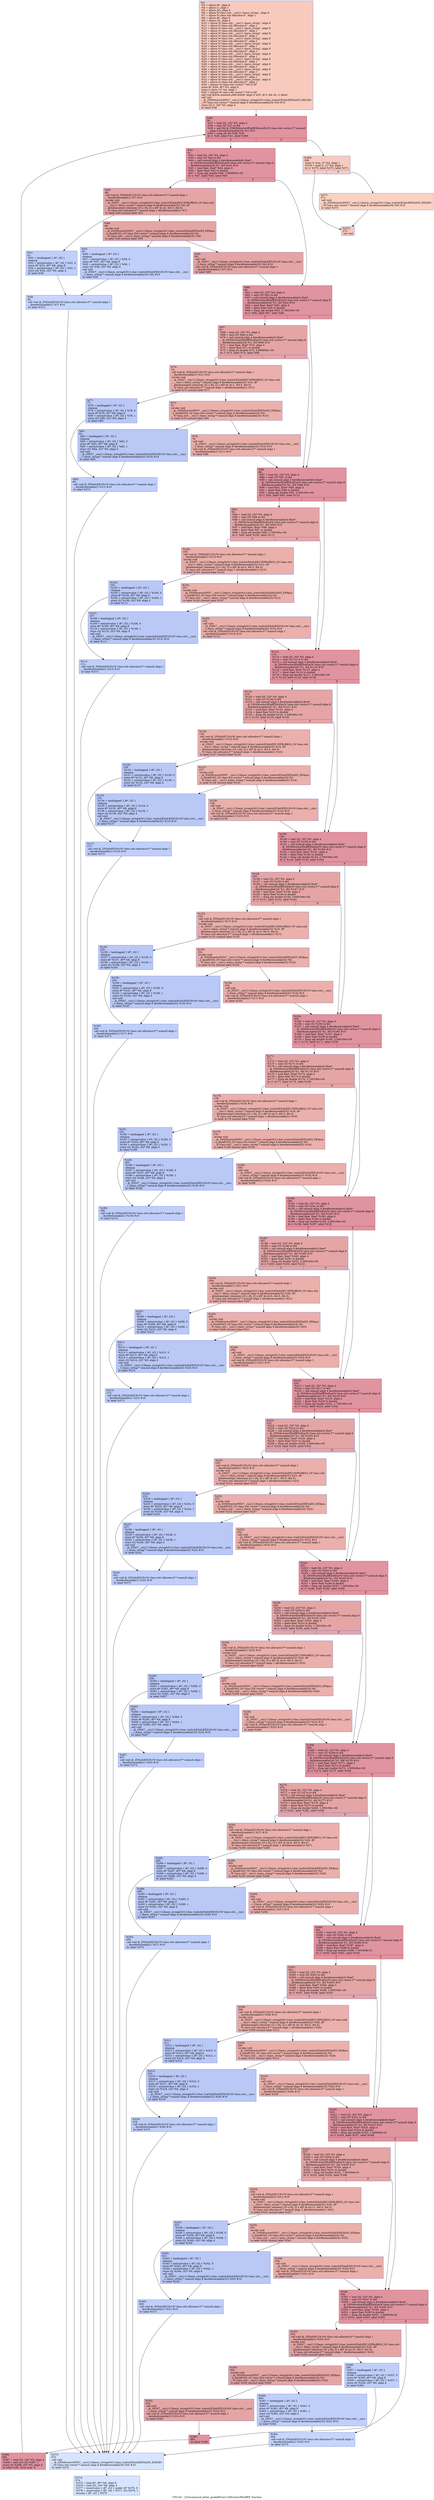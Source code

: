 digraph "CFG for '_Z22numerical_letter_gradeB5cxx11St6vectorIfSaIfEE' function" {
	label="CFG for '_Z22numerical_letter_gradeB5cxx11St6vectorIfSaIfEE' function";

	Node0x5643863eeb10 [shape=record,color="#3d50c3ff", style=filled, fillcolor="#ef886b70",label="{%2:\l  %3 = alloca i8*, align 8\l  %4 = alloca i1, align 1\l  %5 = alloca i32, align 4\l  %6 = alloca %\"class.std::__cxx11::basic_string\", align 8\l  %7 = alloca %\"class.std::allocator.0\", align 1\l  %8 = alloca i8*, align 8\l  %9 = alloca i32, align 4\l  %10 = alloca %\"class.std::__cxx11::basic_string\", align 8\l  %11 = alloca %\"class.std::allocator.0\", align 1\l  %12 = alloca %\"class.std::__cxx11::basic_string\", align 8\l  %13 = alloca %\"class.std::allocator.0\", align 1\l  %14 = alloca %\"class.std::__cxx11::basic_string\", align 8\l  %15 = alloca %\"class.std::allocator.0\", align 1\l  %16 = alloca %\"class.std::__cxx11::basic_string\", align 8\l  %17 = alloca %\"class.std::allocator.0\", align 1\l  %18 = alloca %\"class.std::__cxx11::basic_string\", align 8\l  %19 = alloca %\"class.std::allocator.0\", align 1\l  %20 = alloca %\"class.std::__cxx11::basic_string\", align 8\l  %21 = alloca %\"class.std::allocator.0\", align 1\l  %22 = alloca %\"class.std::__cxx11::basic_string\", align 8\l  %23 = alloca %\"class.std::allocator.0\", align 1\l  %24 = alloca %\"class.std::__cxx11::basic_string\", align 8\l  %25 = alloca %\"class.std::allocator.0\", align 1\l  %26 = alloca %\"class.std::__cxx11::basic_string\", align 8\l  %27 = alloca %\"class.std::allocator.0\", align 1\l  %28 = alloca %\"class.std::__cxx11::basic_string\", align 8\l  %29 = alloca %\"class.std::allocator.0\", align 1\l  %30 = alloca %\"class.std::__cxx11::basic_string\", align 8\l  %31 = alloca %\"class.std::allocator.0\", align 1\l  %32 = alloca %\"class.std::__cxx11::basic_string\", align 8\l  %33 = alloca %\"class.std::allocator.0\", align 1\l  %34 = bitcast %\"class.std::vector\"* %0 to i8*\l  store i8* %34, i8** %3, align 8\l  store i1 false, i1* %4, align 1\l  %35 = bitcast %\"class.std::vector\"* %0 to i8*\l  call void @llvm.memset.p0i8.i64(i8* align 8 %35, i8 0, i64 24, i1 false)\l  call void\l... @_ZNSt6vectorINSt7__cxx1112basic_stringIcSt11char_traitsIcESaIcEEESaIS5_EEC2Ev\l...(%\"class.std::vector\"* nonnull align 8 dereferenceable(24) %0) #10\l  store i32 0, i32* %5, align 4\l  br label %36\l}"];
	Node0x5643863eeb10 -> Node0x5643863f2230;
	Node0x5643863f2230 [shape=record,color="#b70d28ff", style=filled, fillcolor="#b70d2870",label="{%36:\l36:                                               \l  %37 = load i32, i32* %5, align 4\l  %38 = sext i32 %37 to i64\l  %39 = call i64 @_ZNKSt6vectorIfSaIfEE4sizeEv(%\"class.std::vector.3\"* nonnull\l... align 8 dereferenceable(24) %1) #10\l  %40 = icmp ult i64 %38, %39\l  br i1 %40, label %41, label %369\l|{<s0>T|<s1>F}}"];
	Node0x5643863f2230:s0 -> Node0x5643863f26d0;
	Node0x5643863f2230:s1 -> Node0x5643863f2720;
	Node0x5643863f26d0 [shape=record,color="#b70d28ff", style=filled, fillcolor="#b70d2870",label="{%41:\l41:                                               \l  %42 = load i32, i32* %5, align 4\l  %43 = sext i32 %42 to i64\l  %44 = call nonnull align 4 dereferenceable(4) float*\l... @_ZNSt6vectorIfSaIfEEixEm(%\"class.std::vector.3\"* nonnull align 8\l... dereferenceable(24) %1, i64 %43) #10\l  %45 = load float, float* %44, align 4\l  %46 = fpext float %45 to double\l  %47 = fcmp oge double %46, 3.999900e+00\l  br i1 %47, label %48, label %60\l|{<s0>T|<s1>F}}"];
	Node0x5643863f26d0:s0 -> Node0x5643863f37b0;
	Node0x5643863f26d0:s1 -> Node0x5643863f3840;
	Node0x5643863f37b0 [shape=record,color="#3d50c3ff", style=filled, fillcolor="#c5333470",label="{%48:\l48:                                               \l  call void @_ZNSaIcEC1Ev(%\"class.std::allocator.0\"* nonnull align 1\l... dereferenceable(1) %7) #10\l  invoke void\l... @_ZNSt7__cxx1112basic_stringIcSt11char_traitsIcESaIcEEC1EPKcRKS3_(%\"class.std:\l...:__cxx11::basic_string\"* nonnull align 8 dereferenceable(32) %6, i8*\l... getelementptr inbounds ([3 x i8], [3 x i8]* @.str, i64 0, i64 0),\l... %\"class.std::allocator.0\"* nonnull align 1 dereferenceable(1) %7)\l          to label %49 unwind label %51\l}"];
	Node0x5643863f37b0 -> Node0x5643863f3d10;
	Node0x5643863f37b0 -> Node0x5643863f3d60;
	Node0x5643863f3d10 [shape=record,color="#3d50c3ff", style=filled, fillcolor="#c5333470",label="{%49:\l49:                                               \l  invoke void\l... @_ZNSt6vectorINSt7__cxx1112basic_stringIcSt11char_traitsIcESaIcEEESaIS5_EE9pus\l...h_backEOS5_(%\"class.std::vector\"* nonnull align 8 dereferenceable(24) %0,\l... %\"class.std::__cxx11::basic_string\"* nonnull align 8 dereferenceable(32) %6)\l          to label %50 unwind label %55\l}"];
	Node0x5643863f3d10 -> Node0x5643863f3bb0;
	Node0x5643863f3d10 -> Node0x5643863f4160;
	Node0x5643863f3bb0 [shape=record,color="#3d50c3ff", style=filled, fillcolor="#c5333470",label="{%50:\l50:                                               \l  call void\l... @_ZNSt7__cxx1112basic_stringIcSt11char_traitsIcESaIcEED1Ev(%\"class.std::__cxx1\l...1::basic_string\"* nonnull align 8 dereferenceable(32) %6) #10\l  call void @_ZNSaIcED1Ev(%\"class.std::allocator.0\"* nonnull align 1\l... dereferenceable(1) %7) #10\l  br label %60\l}"];
	Node0x5643863f3bb0 -> Node0x5643863f3840;
	Node0x5643863f3d60 [shape=record,color="#3d50c3ff", style=filled, fillcolor="#7093f370",label="{%51:\l51:                                               \l  %52 = landingpad \{ i8*, i32 \}\l          cleanup\l  %53 = extractvalue \{ i8*, i32 \} %52, 0\l  store i8* %53, i8** %8, align 8\l  %54 = extractvalue \{ i8*, i32 \} %52, 1\l  store i32 %54, i32* %9, align 4\l  br label %59\l}"];
	Node0x5643863f3d60 -> Node0x5643863f4e00;
	Node0x5643863f4160 [shape=record,color="#3d50c3ff", style=filled, fillcolor="#7093f370",label="{%55:\l55:                                               \l  %56 = landingpad \{ i8*, i32 \}\l          cleanup\l  %57 = extractvalue \{ i8*, i32 \} %56, 0\l  store i8* %57, i8** %8, align 8\l  %58 = extractvalue \{ i8*, i32 \} %56, 1\l  store i32 %58, i32* %9, align 4\l  call void\l... @_ZNSt7__cxx1112basic_stringIcSt11char_traitsIcESaIcEED1Ev(%\"class.std::__cxx1\l...1::basic_string\"* nonnull align 8 dereferenceable(32) %6) #10\l  br label %59\l}"];
	Node0x5643863f4160 -> Node0x5643863f4e00;
	Node0x5643863f4e00 [shape=record,color="#3d50c3ff", style=filled, fillcolor="#7ea1fa70",label="{%59:\l59:                                               \l  call void @_ZNSaIcED1Ev(%\"class.std::allocator.0\"* nonnull align 1\l... dereferenceable(1) %7) #10\l  br label %373\l}"];
	Node0x5643863f4e00 -> Node0x5643863f5420;
	Node0x5643863f3840 [shape=record,color="#b70d28ff", style=filled, fillcolor="#b70d2870",label="{%60:\l60:                                               \l  %61 = load i32, i32* %5, align 4\l  %62 = sext i32 %61 to i64\l  %63 = call nonnull align 4 dereferenceable(4) float*\l... @_ZNSt6vectorIfSaIfEEixEm(%\"class.std::vector.3\"* nonnull align 8\l... dereferenceable(24) %1, i64 %62) #10\l  %64 = load float, float* %63, align 4\l  %65 = fpext float %64 to double\l  %66 = fcmp ogt double %65, 3.700100e+00\l  br i1 %66, label %67, label %86\l|{<s0>T|<s1>F}}"];
	Node0x5643863f3840:s0 -> Node0x5643863f5cf0;
	Node0x5643863f3840:s1 -> Node0x5643863f5d40;
	Node0x5643863f5cf0 [shape=record,color="#3d50c3ff", style=filled, fillcolor="#c5333470",label="{%67:\l67:                                               \l  %68 = load i32, i32* %5, align 4\l  %69 = sext i32 %68 to i64\l  %70 = call nonnull align 4 dereferenceable(4) float*\l... @_ZNSt6vectorIfSaIfEEixEm(%\"class.std::vector.3\"* nonnull align 8\l... dereferenceable(24) %1, i64 %69) #10\l  %71 = load float, float* %70, align 4\l  %72 = fpext float %71 to double\l  %73 = fcmp olt double %72, 3.999900e+00\l  br i1 %73, label %74, label %86\l|{<s0>T|<s1>F}}"];
	Node0x5643863f5cf0:s0 -> Node0x5643863f61c0;
	Node0x5643863f5cf0:s1 -> Node0x5643863f5d40;
	Node0x5643863f61c0 [shape=record,color="#3d50c3ff", style=filled, fillcolor="#d24b4070",label="{%74:\l74:                                               \l  call void @_ZNSaIcEC1Ev(%\"class.std::allocator.0\"* nonnull align 1\l... dereferenceable(1) %11) #10\l  invoke void\l... @_ZNSt7__cxx1112basic_stringIcSt11char_traitsIcESaIcEEC1EPKcRKS3_(%\"class.std:\l...:__cxx11::basic_string\"* nonnull align 8 dereferenceable(32) %10, i8*\l... getelementptr inbounds ([2 x i8], [2 x i8]* @.str.1, i64 0, i64 0),\l... %\"class.std::allocator.0\"* nonnull align 1 dereferenceable(1) %11)\l          to label %75 unwind label %77\l}"];
	Node0x5643863f61c0 -> Node0x5643863f6490;
	Node0x5643863f61c0 -> Node0x5643863f64e0;
	Node0x5643863f6490 [shape=record,color="#3d50c3ff", style=filled, fillcolor="#d24b4070",label="{%75:\l75:                                               \l  invoke void\l... @_ZNSt6vectorINSt7__cxx1112basic_stringIcSt11char_traitsIcESaIcEEESaIS5_EE9pus\l...h_backEOS5_(%\"class.std::vector\"* nonnull align 8 dereferenceable(24) %0,\l... %\"class.std::__cxx11::basic_string\"* nonnull align 8 dereferenceable(32) %10)\l          to label %76 unwind label %81\l}"];
	Node0x5643863f6490 -> Node0x5643863f63b0;
	Node0x5643863f6490 -> Node0x5643863f6770;
	Node0x5643863f63b0 [shape=record,color="#3d50c3ff", style=filled, fillcolor="#d24b4070",label="{%76:\l76:                                               \l  call void\l... @_ZNSt7__cxx1112basic_stringIcSt11char_traitsIcESaIcEED1Ev(%\"class.std::__cxx1\l...1::basic_string\"* nonnull align 8 dereferenceable(32) %10) #10\l  call void @_ZNSaIcED1Ev(%\"class.std::allocator.0\"* nonnull align 1\l... dereferenceable(1) %11) #10\l  br label %86\l}"];
	Node0x5643863f63b0 -> Node0x5643863f5d40;
	Node0x5643863f64e0 [shape=record,color="#3d50c3ff", style=filled, fillcolor="#6282ea70",label="{%77:\l77:                                               \l  %78 = landingpad \{ i8*, i32 \}\l          cleanup\l  %79 = extractvalue \{ i8*, i32 \} %78, 0\l  store i8* %79, i8** %8, align 8\l  %80 = extractvalue \{ i8*, i32 \} %78, 1\l  store i32 %80, i32* %9, align 4\l  br label %85\l}"];
	Node0x5643863f64e0 -> Node0x5643863f6e50;
	Node0x5643863f6770 [shape=record,color="#3d50c3ff", style=filled, fillcolor="#6282ea70",label="{%81:\l81:                                               \l  %82 = landingpad \{ i8*, i32 \}\l          cleanup\l  %83 = extractvalue \{ i8*, i32 \} %82, 0\l  store i8* %83, i8** %8, align 8\l  %84 = extractvalue \{ i8*, i32 \} %82, 1\l  store i32 %84, i32* %9, align 4\l  call void\l... @_ZNSt7__cxx1112basic_stringIcSt11char_traitsIcESaIcEED1Ev(%\"class.std::__cxx1\l...1::basic_string\"* nonnull align 8 dereferenceable(32) %10) #10\l  br label %85\l}"];
	Node0x5643863f6770 -> Node0x5643863f6e50;
	Node0x5643863f6e50 [shape=record,color="#3d50c3ff", style=filled, fillcolor="#7093f370",label="{%85:\l85:                                               \l  call void @_ZNSaIcED1Ev(%\"class.std::allocator.0\"* nonnull align 1\l... dereferenceable(1) %11) #10\l  br label %373\l}"];
	Node0x5643863f6e50 -> Node0x5643863f5420;
	Node0x5643863f5d40 [shape=record,color="#b70d28ff", style=filled, fillcolor="#b70d2870",label="{%86:\l86:                                               \l  %87 = load i32, i32* %5, align 4\l  %88 = sext i32 %87 to i64\l  %89 = call nonnull align 4 dereferenceable(4) float*\l... @_ZNSt6vectorIfSaIfEEixEm(%\"class.std::vector.3\"* nonnull align 8\l... dereferenceable(24) %1, i64 %88) #10\l  %90 = load float, float* %89, align 4\l  %91 = fpext float %90 to double\l  %92 = fcmp ogt double %91, 3.300100e+00\l  br i1 %92, label %93, label %112\l|{<s0>T|<s1>F}}"];
	Node0x5643863f5d40:s0 -> Node0x5643863f7810;
	Node0x5643863f5d40:s1 -> Node0x5643863f7860;
	Node0x5643863f7810 [shape=record,color="#3d50c3ff", style=filled, fillcolor="#c5333470",label="{%93:\l93:                                               \l  %94 = load i32, i32* %5, align 4\l  %95 = sext i32 %94 to i64\l  %96 = call nonnull align 4 dereferenceable(4) float*\l... @_ZNSt6vectorIfSaIfEEixEm(%\"class.std::vector.3\"* nonnull align 8\l... dereferenceable(24) %1, i64 %95) #10\l  %97 = load float, float* %96, align 4\l  %98 = fpext float %97 to double\l  %99 = fcmp ole double %98, 3.700100e+00\l  br i1 %99, label %100, label %112\l|{<s0>T|<s1>F}}"];
	Node0x5643863f7810:s0 -> Node0x5643863f7ce0;
	Node0x5643863f7810:s1 -> Node0x5643863f7860;
	Node0x5643863f7ce0 [shape=record,color="#3d50c3ff", style=filled, fillcolor="#d24b4070",label="{%100:\l100:                                              \l  call void @_ZNSaIcEC1Ev(%\"class.std::allocator.0\"* nonnull align 1\l... dereferenceable(1) %13) #10\l  invoke void\l... @_ZNSt7__cxx1112basic_stringIcSt11char_traitsIcESaIcEEC1EPKcRKS3_(%\"class.std:\l...:__cxx11::basic_string\"* nonnull align 8 dereferenceable(32) %12, i8*\l... getelementptr inbounds ([3 x i8], [3 x i8]* @.str.2, i64 0, i64 0),\l... %\"class.std::allocator.0\"* nonnull align 1 dereferenceable(1) %13)\l          to label %101 unwind label %103\l}"];
	Node0x5643863f7ce0 -> Node0x5643863f7fb0;
	Node0x5643863f7ce0 -> Node0x5643863f8000;
	Node0x5643863f7fb0 [shape=record,color="#3d50c3ff", style=filled, fillcolor="#d24b4070",label="{%101:\l101:                                              \l  invoke void\l... @_ZNSt6vectorINSt7__cxx1112basic_stringIcSt11char_traitsIcESaIcEEESaIS5_EE9pus\l...h_backEOS5_(%\"class.std::vector\"* nonnull align 8 dereferenceable(24) %0,\l... %\"class.std::__cxx11::basic_string\"* nonnull align 8 dereferenceable(32) %12)\l          to label %102 unwind label %107\l}"];
	Node0x5643863f7fb0 -> Node0x5643863f7ed0;
	Node0x5643863f7fb0 -> Node0x5643863f8250;
	Node0x5643863f7ed0 [shape=record,color="#3d50c3ff", style=filled, fillcolor="#d24b4070",label="{%102:\l102:                                              \l  call void\l... @_ZNSt7__cxx1112basic_stringIcSt11char_traitsIcESaIcEED1Ev(%\"class.std::__cxx1\l...1::basic_string\"* nonnull align 8 dereferenceable(32) %12) #10\l  call void @_ZNSaIcED1Ev(%\"class.std::allocator.0\"* nonnull align 1\l... dereferenceable(1) %13) #10\l  br label %112\l}"];
	Node0x5643863f7ed0 -> Node0x5643863f7860;
	Node0x5643863f8000 [shape=record,color="#3d50c3ff", style=filled, fillcolor="#6282ea70",label="{%103:\l103:                                              \l  %104 = landingpad \{ i8*, i32 \}\l          cleanup\l  %105 = extractvalue \{ i8*, i32 \} %104, 0\l  store i8* %105, i8** %8, align 8\l  %106 = extractvalue \{ i8*, i32 \} %104, 1\l  store i32 %106, i32* %9, align 4\l  br label %111\l}"];
	Node0x5643863f8000 -> Node0x5643863f8930;
	Node0x5643863f8250 [shape=record,color="#3d50c3ff", style=filled, fillcolor="#6282ea70",label="{%107:\l107:                                              \l  %108 = landingpad \{ i8*, i32 \}\l          cleanup\l  %109 = extractvalue \{ i8*, i32 \} %108, 0\l  store i8* %109, i8** %8, align 8\l  %110 = extractvalue \{ i8*, i32 \} %108, 1\l  store i32 %110, i32* %9, align 4\l  call void\l... @_ZNSt7__cxx1112basic_stringIcSt11char_traitsIcESaIcEED1Ev(%\"class.std::__cxx1\l...1::basic_string\"* nonnull align 8 dereferenceable(32) %12) #10\l  br label %111\l}"];
	Node0x5643863f8250 -> Node0x5643863f8930;
	Node0x5643863f8930 [shape=record,color="#3d50c3ff", style=filled, fillcolor="#7093f370",label="{%111:\l111:                                              \l  call void @_ZNSaIcED1Ev(%\"class.std::allocator.0\"* nonnull align 1\l... dereferenceable(1) %13) #10\l  br label %373\l}"];
	Node0x5643863f8930 -> Node0x5643863f5420;
	Node0x5643863f7860 [shape=record,color="#b70d28ff", style=filled, fillcolor="#b70d2870",label="{%112:\l112:                                              \l  %113 = load i32, i32* %5, align 4\l  %114 = sext i32 %113 to i64\l  %115 = call nonnull align 4 dereferenceable(4) float*\l... @_ZNSt6vectorIfSaIfEEixEm(%\"class.std::vector.3\"* nonnull align 8\l... dereferenceable(24) %1, i64 %114) #10\l  %116 = load float, float* %115, align 4\l  %117 = fpext float %116 to double\l  %118 = fcmp ogt double %117, 3.000100e+00\l  br i1 %118, label %119, label %138\l|{<s0>T|<s1>F}}"];
	Node0x5643863f7860:s0 -> Node0x5643863f92f0;
	Node0x5643863f7860:s1 -> Node0x5643863f9340;
	Node0x5643863f92f0 [shape=record,color="#3d50c3ff", style=filled, fillcolor="#c5333470",label="{%119:\l119:                                              \l  %120 = load i32, i32* %5, align 4\l  %121 = sext i32 %120 to i64\l  %122 = call nonnull align 4 dereferenceable(4) float*\l... @_ZNSt6vectorIfSaIfEEixEm(%\"class.std::vector.3\"* nonnull align 8\l... dereferenceable(24) %1, i64 %121) #10\l  %123 = load float, float* %122, align 4\l  %124 = fpext float %123 to double\l  %125 = fcmp ole double %124, 3.300100e+00\l  br i1 %125, label %126, label %138\l|{<s0>T|<s1>F}}"];
	Node0x5643863f92f0:s0 -> Node0x5643863f97c0;
	Node0x5643863f92f0:s1 -> Node0x5643863f9340;
	Node0x5643863f97c0 [shape=record,color="#3d50c3ff", style=filled, fillcolor="#d24b4070",label="{%126:\l126:                                              \l  call void @_ZNSaIcEC1Ev(%\"class.std::allocator.0\"* nonnull align 1\l... dereferenceable(1) %15) #10\l  invoke void\l... @_ZNSt7__cxx1112basic_stringIcSt11char_traitsIcESaIcEEC1EPKcRKS3_(%\"class.std:\l...:__cxx11::basic_string\"* nonnull align 8 dereferenceable(32) %14, i8*\l... getelementptr inbounds ([3 x i8], [3 x i8]* @.str.3, i64 0, i64 0),\l... %\"class.std::allocator.0\"* nonnull align 1 dereferenceable(1) %15)\l          to label %127 unwind label %129\l}"];
	Node0x5643863f97c0 -> Node0x5643863f9a90;
	Node0x5643863f97c0 -> Node0x5643863f9ae0;
	Node0x5643863f9a90 [shape=record,color="#3d50c3ff", style=filled, fillcolor="#d24b4070",label="{%127:\l127:                                              \l  invoke void\l... @_ZNSt6vectorINSt7__cxx1112basic_stringIcSt11char_traitsIcESaIcEEESaIS5_EE9pus\l...h_backEOS5_(%\"class.std::vector\"* nonnull align 8 dereferenceable(24) %0,\l... %\"class.std::__cxx11::basic_string\"* nonnull align 8 dereferenceable(32) %14)\l          to label %128 unwind label %133\l}"];
	Node0x5643863f9a90 -> Node0x5643863f99b0;
	Node0x5643863f9a90 -> Node0x5643863f9d30;
	Node0x5643863f99b0 [shape=record,color="#3d50c3ff", style=filled, fillcolor="#d24b4070",label="{%128:\l128:                                              \l  call void\l... @_ZNSt7__cxx1112basic_stringIcSt11char_traitsIcESaIcEED1Ev(%\"class.std::__cxx1\l...1::basic_string\"* nonnull align 8 dereferenceable(32) %14) #10\l  call void @_ZNSaIcED1Ev(%\"class.std::allocator.0\"* nonnull align 1\l... dereferenceable(1) %15) #10\l  br label %138\l}"];
	Node0x5643863f99b0 -> Node0x5643863f9340;
	Node0x5643863f9ae0 [shape=record,color="#3d50c3ff", style=filled, fillcolor="#6282ea70",label="{%129:\l129:                                              \l  %130 = landingpad \{ i8*, i32 \}\l          cleanup\l  %131 = extractvalue \{ i8*, i32 \} %130, 0\l  store i8* %131, i8** %8, align 8\l  %132 = extractvalue \{ i8*, i32 \} %130, 1\l  store i32 %132, i32* %9, align 4\l  br label %137\l}"];
	Node0x5643863f9ae0 -> Node0x5643863fac20;
	Node0x5643863f9d30 [shape=record,color="#3d50c3ff", style=filled, fillcolor="#6282ea70",label="{%133:\l133:                                              \l  %134 = landingpad \{ i8*, i32 \}\l          cleanup\l  %135 = extractvalue \{ i8*, i32 \} %134, 0\l  store i8* %135, i8** %8, align 8\l  %136 = extractvalue \{ i8*, i32 \} %134, 1\l  store i32 %136, i32* %9, align 4\l  call void\l... @_ZNSt7__cxx1112basic_stringIcSt11char_traitsIcESaIcEED1Ev(%\"class.std::__cxx1\l...1::basic_string\"* nonnull align 8 dereferenceable(32) %14) #10\l  br label %137\l}"];
	Node0x5643863f9d30 -> Node0x5643863fac20;
	Node0x5643863fac20 [shape=record,color="#3d50c3ff", style=filled, fillcolor="#7093f370",label="{%137:\l137:                                              \l  call void @_ZNSaIcED1Ev(%\"class.std::allocator.0\"* nonnull align 1\l... dereferenceable(1) %15) #10\l  br label %373\l}"];
	Node0x5643863fac20 -> Node0x5643863f5420;
	Node0x5643863f9340 [shape=record,color="#b70d28ff", style=filled, fillcolor="#b70d2870",label="{%138:\l138:                                              \l  %139 = load i32, i32* %5, align 4\l  %140 = sext i32 %139 to i64\l  %141 = call nonnull align 4 dereferenceable(4) float*\l... @_ZNSt6vectorIfSaIfEEixEm(%\"class.std::vector.3\"* nonnull align 8\l... dereferenceable(24) %1, i64 %140) #10\l  %142 = load float, float* %141, align 4\l  %143 = fpext float %142 to double\l  %144 = fcmp ogt double %143, 2.700100e+00\l  br i1 %144, label %145, label %164\l|{<s0>T|<s1>F}}"];
	Node0x5643863f9340:s0 -> Node0x5643863fb5e0;
	Node0x5643863f9340:s1 -> Node0x5643863fb630;
	Node0x5643863fb5e0 [shape=record,color="#3d50c3ff", style=filled, fillcolor="#c5333470",label="{%145:\l145:                                              \l  %146 = load i32, i32* %5, align 4\l  %147 = sext i32 %146 to i64\l  %148 = call nonnull align 4 dereferenceable(4) float*\l... @_ZNSt6vectorIfSaIfEEixEm(%\"class.std::vector.3\"* nonnull align 8\l... dereferenceable(24) %1, i64 %147) #10\l  %149 = load float, float* %148, align 4\l  %150 = fpext float %149 to double\l  %151 = fcmp ole double %150, 3.000100e+00\l  br i1 %151, label %152, label %164\l|{<s0>T|<s1>F}}"];
	Node0x5643863fb5e0:s0 -> Node0x5643863fbab0;
	Node0x5643863fb5e0:s1 -> Node0x5643863fb630;
	Node0x5643863fbab0 [shape=record,color="#3d50c3ff", style=filled, fillcolor="#d24b4070",label="{%152:\l152:                                              \l  call void @_ZNSaIcEC1Ev(%\"class.std::allocator.0\"* nonnull align 1\l... dereferenceable(1) %17) #10\l  invoke void\l... @_ZNSt7__cxx1112basic_stringIcSt11char_traitsIcESaIcEEC1EPKcRKS3_(%\"class.std:\l...:__cxx11::basic_string\"* nonnull align 8 dereferenceable(32) %16, i8*\l... getelementptr inbounds ([2 x i8], [2 x i8]* @.str.4, i64 0, i64 0),\l... %\"class.std::allocator.0\"* nonnull align 1 dereferenceable(1) %17)\l          to label %153 unwind label %155\l}"];
	Node0x5643863fbab0 -> Node0x5643863fbd80;
	Node0x5643863fbab0 -> Node0x5643863fbdd0;
	Node0x5643863fbd80 [shape=record,color="#3d50c3ff", style=filled, fillcolor="#d24b4070",label="{%153:\l153:                                              \l  invoke void\l... @_ZNSt6vectorINSt7__cxx1112basic_stringIcSt11char_traitsIcESaIcEEESaIS5_EE9pus\l...h_backEOS5_(%\"class.std::vector\"* nonnull align 8 dereferenceable(24) %0,\l... %\"class.std::__cxx11::basic_string\"* nonnull align 8 dereferenceable(32) %16)\l          to label %154 unwind label %159\l}"];
	Node0x5643863fbd80 -> Node0x5643863fbca0;
	Node0x5643863fbd80 -> Node0x5643863fc020;
	Node0x5643863fbca0 [shape=record,color="#3d50c3ff", style=filled, fillcolor="#d24b4070",label="{%154:\l154:                                              \l  call void\l... @_ZNSt7__cxx1112basic_stringIcSt11char_traitsIcESaIcEED1Ev(%\"class.std::__cxx1\l...1::basic_string\"* nonnull align 8 dereferenceable(32) %16) #10\l  call void @_ZNSaIcED1Ev(%\"class.std::allocator.0\"* nonnull align 1\l... dereferenceable(1) %17) #10\l  br label %164\l}"];
	Node0x5643863fbca0 -> Node0x5643863fb630;
	Node0x5643863fbdd0 [shape=record,color="#3d50c3ff", style=filled, fillcolor="#6282ea70",label="{%155:\l155:                                              \l  %156 = landingpad \{ i8*, i32 \}\l          cleanup\l  %157 = extractvalue \{ i8*, i32 \} %156, 0\l  store i8* %157, i8** %8, align 8\l  %158 = extractvalue \{ i8*, i32 \} %156, 1\l  store i32 %158, i32* %9, align 4\l  br label %163\l}"];
	Node0x5643863fbdd0 -> Node0x5643863fc700;
	Node0x5643863fc020 [shape=record,color="#3d50c3ff", style=filled, fillcolor="#6282ea70",label="{%159:\l159:                                              \l  %160 = landingpad \{ i8*, i32 \}\l          cleanup\l  %161 = extractvalue \{ i8*, i32 \} %160, 0\l  store i8* %161, i8** %8, align 8\l  %162 = extractvalue \{ i8*, i32 \} %160, 1\l  store i32 %162, i32* %9, align 4\l  call void\l... @_ZNSt7__cxx1112basic_stringIcSt11char_traitsIcESaIcEED1Ev(%\"class.std::__cxx1\l...1::basic_string\"* nonnull align 8 dereferenceable(32) %16) #10\l  br label %163\l}"];
	Node0x5643863fc020 -> Node0x5643863fc700;
	Node0x5643863fc700 [shape=record,color="#3d50c3ff", style=filled, fillcolor="#7093f370",label="{%163:\l163:                                              \l  call void @_ZNSaIcED1Ev(%\"class.std::allocator.0\"* nonnull align 1\l... dereferenceable(1) %17) #10\l  br label %373\l}"];
	Node0x5643863fc700 -> Node0x5643863f5420;
	Node0x5643863fb630 [shape=record,color="#b70d28ff", style=filled, fillcolor="#b70d2870",label="{%164:\l164:                                              \l  %165 = load i32, i32* %5, align 4\l  %166 = sext i32 %165 to i64\l  %167 = call nonnull align 4 dereferenceable(4) float*\l... @_ZNSt6vectorIfSaIfEEixEm(%\"class.std::vector.3\"* nonnull align 8\l... dereferenceable(24) %1, i64 %166) #10\l  %168 = load float, float* %167, align 4\l  %169 = fpext float %168 to double\l  %170 = fcmp ogt double %169, 2.300100e+00\l  br i1 %170, label %171, label %190\l|{<s0>T|<s1>F}}"];
	Node0x5643863fb630:s0 -> Node0x5643863fd0c0;
	Node0x5643863fb630:s1 -> Node0x5643863fd110;
	Node0x5643863fd0c0 [shape=record,color="#3d50c3ff", style=filled, fillcolor="#c5333470",label="{%171:\l171:                                              \l  %172 = load i32, i32* %5, align 4\l  %173 = sext i32 %172 to i64\l  %174 = call nonnull align 4 dereferenceable(4) float*\l... @_ZNSt6vectorIfSaIfEEixEm(%\"class.std::vector.3\"* nonnull align 8\l... dereferenceable(24) %1, i64 %173) #10\l  %175 = load float, float* %174, align 4\l  %176 = fpext float %175 to double\l  %177 = fcmp ole double %176, 2.700100e+00\l  br i1 %177, label %178, label %190\l|{<s0>T|<s1>F}}"];
	Node0x5643863fd0c0:s0 -> Node0x5643863fd590;
	Node0x5643863fd0c0:s1 -> Node0x5643863fd110;
	Node0x5643863fd590 [shape=record,color="#3d50c3ff", style=filled, fillcolor="#d24b4070",label="{%178:\l178:                                              \l  call void @_ZNSaIcEC1Ev(%\"class.std::allocator.0\"* nonnull align 1\l... dereferenceable(1) %19) #10\l  invoke void\l... @_ZNSt7__cxx1112basic_stringIcSt11char_traitsIcESaIcEEC1EPKcRKS3_(%\"class.std:\l...:__cxx11::basic_string\"* nonnull align 8 dereferenceable(32) %18, i8*\l... getelementptr inbounds ([3 x i8], [3 x i8]* @.str.5, i64 0, i64 0),\l... %\"class.std::allocator.0\"* nonnull align 1 dereferenceable(1) %19)\l          to label %179 unwind label %181\l}"];
	Node0x5643863fd590 -> Node0x5643863fd860;
	Node0x5643863fd590 -> Node0x5643863fd8b0;
	Node0x5643863fd860 [shape=record,color="#3d50c3ff", style=filled, fillcolor="#d24b4070",label="{%179:\l179:                                              \l  invoke void\l... @_ZNSt6vectorINSt7__cxx1112basic_stringIcSt11char_traitsIcESaIcEEESaIS5_EE9pus\l...h_backEOS5_(%\"class.std::vector\"* nonnull align 8 dereferenceable(24) %0,\l... %\"class.std::__cxx11::basic_string\"* nonnull align 8 dereferenceable(32) %18)\l          to label %180 unwind label %185\l}"];
	Node0x5643863fd860 -> Node0x5643863fd780;
	Node0x5643863fd860 -> Node0x5643863fdb00;
	Node0x5643863fd780 [shape=record,color="#3d50c3ff", style=filled, fillcolor="#d24b4070",label="{%180:\l180:                                              \l  call void\l... @_ZNSt7__cxx1112basic_stringIcSt11char_traitsIcESaIcEED1Ev(%\"class.std::__cxx1\l...1::basic_string\"* nonnull align 8 dereferenceable(32) %18) #10\l  call void @_ZNSaIcED1Ev(%\"class.std::allocator.0\"* nonnull align 1\l... dereferenceable(1) %19) #10\l  br label %190\l}"];
	Node0x5643863fd780 -> Node0x5643863fd110;
	Node0x5643863fd8b0 [shape=record,color="#3d50c3ff", style=filled, fillcolor="#6282ea70",label="{%181:\l181:                                              \l  %182 = landingpad \{ i8*, i32 \}\l          cleanup\l  %183 = extractvalue \{ i8*, i32 \} %182, 0\l  store i8* %183, i8** %8, align 8\l  %184 = extractvalue \{ i8*, i32 \} %182, 1\l  store i32 %184, i32* %9, align 4\l  br label %189\l}"];
	Node0x5643863fd8b0 -> Node0x5643863fe1e0;
	Node0x5643863fdb00 [shape=record,color="#3d50c3ff", style=filled, fillcolor="#6282ea70",label="{%185:\l185:                                              \l  %186 = landingpad \{ i8*, i32 \}\l          cleanup\l  %187 = extractvalue \{ i8*, i32 \} %186, 0\l  store i8* %187, i8** %8, align 8\l  %188 = extractvalue \{ i8*, i32 \} %186, 1\l  store i32 %188, i32* %9, align 4\l  call void\l... @_ZNSt7__cxx1112basic_stringIcSt11char_traitsIcESaIcEED1Ev(%\"class.std::__cxx1\l...1::basic_string\"* nonnull align 8 dereferenceable(32) %18) #10\l  br label %189\l}"];
	Node0x5643863fdb00 -> Node0x5643863fe1e0;
	Node0x5643863fe1e0 [shape=record,color="#3d50c3ff", style=filled, fillcolor="#7093f370",label="{%189:\l189:                                              \l  call void @_ZNSaIcED1Ev(%\"class.std::allocator.0\"* nonnull align 1\l... dereferenceable(1) %19) #10\l  br label %373\l}"];
	Node0x5643863fe1e0 -> Node0x5643863f5420;
	Node0x5643863fd110 [shape=record,color="#b70d28ff", style=filled, fillcolor="#b70d2870",label="{%190:\l190:                                              \l  %191 = load i32, i32* %5, align 4\l  %192 = sext i32 %191 to i64\l  %193 = call nonnull align 4 dereferenceable(4) float*\l... @_ZNSt6vectorIfSaIfEEixEm(%\"class.std::vector.3\"* nonnull align 8\l... dereferenceable(24) %1, i64 %192) #10\l  %194 = load float, float* %193, align 4\l  %195 = fpext float %194 to double\l  %196 = fcmp ogt double %195, 2.000100e+00\l  br i1 %196, label %197, label %216\l|{<s0>T|<s1>F}}"];
	Node0x5643863fd110:s0 -> Node0x5643863feba0;
	Node0x5643863fd110:s1 -> Node0x5643863febf0;
	Node0x5643863feba0 [shape=record,color="#3d50c3ff", style=filled, fillcolor="#c5333470",label="{%197:\l197:                                              \l  %198 = load i32, i32* %5, align 4\l  %199 = sext i32 %198 to i64\l  %200 = call nonnull align 4 dereferenceable(4) float*\l... @_ZNSt6vectorIfSaIfEEixEm(%\"class.std::vector.3\"* nonnull align 8\l... dereferenceable(24) %1, i64 %199) #10\l  %201 = load float, float* %200, align 4\l  %202 = fpext float %201 to double\l  %203 = fcmp ole double %202, 2.300100e+00\l  br i1 %203, label %204, label %216\l|{<s0>T|<s1>F}}"];
	Node0x5643863feba0:s0 -> Node0x5643863ff070;
	Node0x5643863feba0:s1 -> Node0x5643863febf0;
	Node0x5643863ff070 [shape=record,color="#3d50c3ff", style=filled, fillcolor="#d24b4070",label="{%204:\l204:                                              \l  call void @_ZNSaIcEC1Ev(%\"class.std::allocator.0\"* nonnull align 1\l... dereferenceable(1) %21) #10\l  invoke void\l... @_ZNSt7__cxx1112basic_stringIcSt11char_traitsIcESaIcEEC1EPKcRKS3_(%\"class.std:\l...:__cxx11::basic_string\"* nonnull align 8 dereferenceable(32) %20, i8*\l... getelementptr inbounds ([3 x i8], [3 x i8]* @.str.6, i64 0, i64 0),\l... %\"class.std::allocator.0\"* nonnull align 1 dereferenceable(1) %21)\l          to label %205 unwind label %207\l}"];
	Node0x5643863ff070 -> Node0x5643863ff340;
	Node0x5643863ff070 -> Node0x5643863ff390;
	Node0x5643863ff340 [shape=record,color="#3d50c3ff", style=filled, fillcolor="#d24b4070",label="{%205:\l205:                                              \l  invoke void\l... @_ZNSt6vectorINSt7__cxx1112basic_stringIcSt11char_traitsIcESaIcEEESaIS5_EE9pus\l...h_backEOS5_(%\"class.std::vector\"* nonnull align 8 dereferenceable(24) %0,\l... %\"class.std::__cxx11::basic_string\"* nonnull align 8 dereferenceable(32) %20)\l          to label %206 unwind label %211\l}"];
	Node0x5643863ff340 -> Node0x5643863ff260;
	Node0x5643863ff340 -> Node0x5643863ff5e0;
	Node0x5643863ff260 [shape=record,color="#3d50c3ff", style=filled, fillcolor="#d24b4070",label="{%206:\l206:                                              \l  call void\l... @_ZNSt7__cxx1112basic_stringIcSt11char_traitsIcESaIcEED1Ev(%\"class.std::__cxx1\l...1::basic_string\"* nonnull align 8 dereferenceable(32) %20) #10\l  call void @_ZNSaIcED1Ev(%\"class.std::allocator.0\"* nonnull align 1\l... dereferenceable(1) %21) #10\l  br label %216\l}"];
	Node0x5643863ff260 -> Node0x5643863febf0;
	Node0x5643863ff390 [shape=record,color="#3d50c3ff", style=filled, fillcolor="#6282ea70",label="{%207:\l207:                                              \l  %208 = landingpad \{ i8*, i32 \}\l          cleanup\l  %209 = extractvalue \{ i8*, i32 \} %208, 0\l  store i8* %209, i8** %8, align 8\l  %210 = extractvalue \{ i8*, i32 \} %208, 1\l  store i32 %210, i32* %9, align 4\l  br label %215\l}"];
	Node0x5643863ff390 -> Node0x5643863ffcc0;
	Node0x5643863ff5e0 [shape=record,color="#3d50c3ff", style=filled, fillcolor="#6282ea70",label="{%211:\l211:                                              \l  %212 = landingpad \{ i8*, i32 \}\l          cleanup\l  %213 = extractvalue \{ i8*, i32 \} %212, 0\l  store i8* %213, i8** %8, align 8\l  %214 = extractvalue \{ i8*, i32 \} %212, 1\l  store i32 %214, i32* %9, align 4\l  call void\l... @_ZNSt7__cxx1112basic_stringIcSt11char_traitsIcESaIcEED1Ev(%\"class.std::__cxx1\l...1::basic_string\"* nonnull align 8 dereferenceable(32) %20) #10\l  br label %215\l}"];
	Node0x5643863ff5e0 -> Node0x5643863ffcc0;
	Node0x5643863ffcc0 [shape=record,color="#3d50c3ff", style=filled, fillcolor="#7093f370",label="{%215:\l215:                                              \l  call void @_ZNSaIcED1Ev(%\"class.std::allocator.0\"* nonnull align 1\l... dereferenceable(1) %21) #10\l  br label %373\l}"];
	Node0x5643863ffcc0 -> Node0x5643863f5420;
	Node0x5643863febf0 [shape=record,color="#b70d28ff", style=filled, fillcolor="#b70d2870",label="{%216:\l216:                                              \l  %217 = load i32, i32* %5, align 4\l  %218 = sext i32 %217 to i64\l  %219 = call nonnull align 4 dereferenceable(4) float*\l... @_ZNSt6vectorIfSaIfEEixEm(%\"class.std::vector.3\"* nonnull align 8\l... dereferenceable(24) %1, i64 %218) #10\l  %220 = load float, float* %219, align 4\l  %221 = fpext float %220 to double\l  %222 = fcmp ogt double %221, 1.700100e+00\l  br i1 %222, label %223, label %242\l|{<s0>T|<s1>F}}"];
	Node0x5643863febf0:s0 -> Node0x564386400680;
	Node0x5643863febf0:s1 -> Node0x5643864006d0;
	Node0x564386400680 [shape=record,color="#3d50c3ff", style=filled, fillcolor="#c5333470",label="{%223:\l223:                                              \l  %224 = load i32, i32* %5, align 4\l  %225 = sext i32 %224 to i64\l  %226 = call nonnull align 4 dereferenceable(4) float*\l... @_ZNSt6vectorIfSaIfEEixEm(%\"class.std::vector.3\"* nonnull align 8\l... dereferenceable(24) %1, i64 %225) #10\l  %227 = load float, float* %226, align 4\l  %228 = fpext float %227 to double\l  %229 = fcmp ole double %228, 2.000100e+00\l  br i1 %229, label %230, label %242\l|{<s0>T|<s1>F}}"];
	Node0x564386400680:s0 -> Node0x564386400b50;
	Node0x564386400680:s1 -> Node0x5643864006d0;
	Node0x564386400b50 [shape=record,color="#3d50c3ff", style=filled, fillcolor="#d24b4070",label="{%230:\l230:                                              \l  call void @_ZNSaIcEC1Ev(%\"class.std::allocator.0\"* nonnull align 1\l... dereferenceable(1) %23) #10\l  invoke void\l... @_ZNSt7__cxx1112basic_stringIcSt11char_traitsIcESaIcEEC1EPKcRKS3_(%\"class.std:\l...:__cxx11::basic_string\"* nonnull align 8 dereferenceable(32) %22, i8*\l... getelementptr inbounds ([2 x i8], [2 x i8]* @.str.7, i64 0, i64 0),\l... %\"class.std::allocator.0\"* nonnull align 1 dereferenceable(1) %23)\l          to label %231 unwind label %233\l}"];
	Node0x564386400b50 -> Node0x564386400e20;
	Node0x564386400b50 -> Node0x564386400e70;
	Node0x564386400e20 [shape=record,color="#3d50c3ff", style=filled, fillcolor="#d24b4070",label="{%231:\l231:                                              \l  invoke void\l... @_ZNSt6vectorINSt7__cxx1112basic_stringIcSt11char_traitsIcESaIcEEESaIS5_EE9pus\l...h_backEOS5_(%\"class.std::vector\"* nonnull align 8 dereferenceable(24) %0,\l... %\"class.std::__cxx11::basic_string\"* nonnull align 8 dereferenceable(32) %22)\l          to label %232 unwind label %237\l}"];
	Node0x564386400e20 -> Node0x564386400d40;
	Node0x564386400e20 -> Node0x5643864010c0;
	Node0x564386400d40 [shape=record,color="#3d50c3ff", style=filled, fillcolor="#d24b4070",label="{%232:\l232:                                              \l  call void\l... @_ZNSt7__cxx1112basic_stringIcSt11char_traitsIcESaIcEED1Ev(%\"class.std::__cxx1\l...1::basic_string\"* nonnull align 8 dereferenceable(32) %22) #10\l  call void @_ZNSaIcED1Ev(%\"class.std::allocator.0\"* nonnull align 1\l... dereferenceable(1) %23) #10\l  br label %242\l}"];
	Node0x564386400d40 -> Node0x5643864006d0;
	Node0x564386400e70 [shape=record,color="#3d50c3ff", style=filled, fillcolor="#6282ea70",label="{%233:\l233:                                              \l  %234 = landingpad \{ i8*, i32 \}\l          cleanup\l  %235 = extractvalue \{ i8*, i32 \} %234, 0\l  store i8* %235, i8** %8, align 8\l  %236 = extractvalue \{ i8*, i32 \} %234, 1\l  store i32 %236, i32* %9, align 4\l  br label %241\l}"];
	Node0x564386400e70 -> Node0x5643864017a0;
	Node0x5643864010c0 [shape=record,color="#3d50c3ff", style=filled, fillcolor="#6282ea70",label="{%237:\l237:                                              \l  %238 = landingpad \{ i8*, i32 \}\l          cleanup\l  %239 = extractvalue \{ i8*, i32 \} %238, 0\l  store i8* %239, i8** %8, align 8\l  %240 = extractvalue \{ i8*, i32 \} %238, 1\l  store i32 %240, i32* %9, align 4\l  call void\l... @_ZNSt7__cxx1112basic_stringIcSt11char_traitsIcESaIcEED1Ev(%\"class.std::__cxx1\l...1::basic_string\"* nonnull align 8 dereferenceable(32) %22) #10\l  br label %241\l}"];
	Node0x5643864010c0 -> Node0x5643864017a0;
	Node0x5643864017a0 [shape=record,color="#3d50c3ff", style=filled, fillcolor="#7093f370",label="{%241:\l241:                                              \l  call void @_ZNSaIcED1Ev(%\"class.std::allocator.0\"* nonnull align 1\l... dereferenceable(1) %23) #10\l  br label %373\l}"];
	Node0x5643864017a0 -> Node0x5643863f5420;
	Node0x5643864006d0 [shape=record,color="#b70d28ff", style=filled, fillcolor="#b70d2870",label="{%242:\l242:                                              \l  %243 = load i32, i32* %5, align 4\l  %244 = sext i32 %243 to i64\l  %245 = call nonnull align 4 dereferenceable(4) float*\l... @_ZNSt6vectorIfSaIfEEixEm(%\"class.std::vector.3\"* nonnull align 8\l... dereferenceable(24) %1, i64 %244) #10\l  %246 = load float, float* %245, align 4\l  %247 = fpext float %246 to double\l  %248 = fcmp ogt double %247, 1.300100e+00\l  br i1 %248, label %249, label %268\l|{<s0>T|<s1>F}}"];
	Node0x5643864006d0:s0 -> Node0x564386402160;
	Node0x5643864006d0:s1 -> Node0x5643864021b0;
	Node0x564386402160 [shape=record,color="#3d50c3ff", style=filled, fillcolor="#c5333470",label="{%249:\l249:                                              \l  %250 = load i32, i32* %5, align 4\l  %251 = sext i32 %250 to i64\l  %252 = call nonnull align 4 dereferenceable(4) float*\l... @_ZNSt6vectorIfSaIfEEixEm(%\"class.std::vector.3\"* nonnull align 8\l... dereferenceable(24) %1, i64 %251) #10\l  %253 = load float, float* %252, align 4\l  %254 = fpext float %253 to double\l  %255 = fcmp ole double %254, 1.700100e+00\l  br i1 %255, label %256, label %268\l|{<s0>T|<s1>F}}"];
	Node0x564386402160:s0 -> Node0x564386402630;
	Node0x564386402160:s1 -> Node0x5643864021b0;
	Node0x564386402630 [shape=record,color="#3d50c3ff", style=filled, fillcolor="#d24b4070",label="{%256:\l256:                                              \l  call void @_ZNSaIcEC1Ev(%\"class.std::allocator.0\"* nonnull align 1\l... dereferenceable(1) %25) #10\l  invoke void\l... @_ZNSt7__cxx1112basic_stringIcSt11char_traitsIcESaIcEEC1EPKcRKS3_(%\"class.std:\l...:__cxx11::basic_string\"* nonnull align 8 dereferenceable(32) %24, i8*\l... getelementptr inbounds ([3 x i8], [3 x i8]* @.str.8, i64 0, i64 0),\l... %\"class.std::allocator.0\"* nonnull align 1 dereferenceable(1) %25)\l          to label %257 unwind label %259\l}"];
	Node0x564386402630 -> Node0x5643863fa150;
	Node0x564386402630 -> Node0x5643863fa1a0;
	Node0x5643863fa150 [shape=record,color="#3d50c3ff", style=filled, fillcolor="#d24b4070",label="{%257:\l257:                                              \l  invoke void\l... @_ZNSt6vectorINSt7__cxx1112basic_stringIcSt11char_traitsIcESaIcEEESaIS5_EE9pus\l...h_backEOS5_(%\"class.std::vector\"* nonnull align 8 dereferenceable(24) %0,\l... %\"class.std::__cxx11::basic_string\"* nonnull align 8 dereferenceable(32) %24)\l          to label %258 unwind label %263\l}"];
	Node0x5643863fa150 -> Node0x5643863fa070;
	Node0x5643863fa150 -> Node0x5643863fa3f0;
	Node0x5643863fa070 [shape=record,color="#3d50c3ff", style=filled, fillcolor="#d24b4070",label="{%258:\l258:                                              \l  call void\l... @_ZNSt7__cxx1112basic_stringIcSt11char_traitsIcESaIcEED1Ev(%\"class.std::__cxx1\l...1::basic_string\"* nonnull align 8 dereferenceable(32) %24) #10\l  call void @_ZNSaIcED1Ev(%\"class.std::allocator.0\"* nonnull align 1\l... dereferenceable(1) %25) #10\l  br label %268\l}"];
	Node0x5643863fa070 -> Node0x5643864021b0;
	Node0x5643863fa1a0 [shape=record,color="#3d50c3ff", style=filled, fillcolor="#6282ea70",label="{%259:\l259:                                              \l  %260 = landingpad \{ i8*, i32 \}\l          cleanup\l  %261 = extractvalue \{ i8*, i32 \} %260, 0\l  store i8* %261, i8** %8, align 8\l  %262 = extractvalue \{ i8*, i32 \} %260, 1\l  store i32 %262, i32* %9, align 4\l  br label %267\l}"];
	Node0x5643863fa1a0 -> Node0x564386403a90;
	Node0x5643863fa3f0 [shape=record,color="#3d50c3ff", style=filled, fillcolor="#6282ea70",label="{%263:\l263:                                              \l  %264 = landingpad \{ i8*, i32 \}\l          cleanup\l  %265 = extractvalue \{ i8*, i32 \} %264, 0\l  store i8* %265, i8** %8, align 8\l  %266 = extractvalue \{ i8*, i32 \} %264, 1\l  store i32 %266, i32* %9, align 4\l  call void\l... @_ZNSt7__cxx1112basic_stringIcSt11char_traitsIcESaIcEED1Ev(%\"class.std::__cxx1\l...1::basic_string\"* nonnull align 8 dereferenceable(32) %24) #10\l  br label %267\l}"];
	Node0x5643863fa3f0 -> Node0x564386403a90;
	Node0x564386403a90 [shape=record,color="#3d50c3ff", style=filled, fillcolor="#7093f370",label="{%267:\l267:                                              \l  call void @_ZNSaIcED1Ev(%\"class.std::allocator.0\"* nonnull align 1\l... dereferenceable(1) %25) #10\l  br label %373\l}"];
	Node0x564386403a90 -> Node0x5643863f5420;
	Node0x5643864021b0 [shape=record,color="#b70d28ff", style=filled, fillcolor="#b70d2870",label="{%268:\l268:                                              \l  %269 = load i32, i32* %5, align 4\l  %270 = sext i32 %269 to i64\l  %271 = call nonnull align 4 dereferenceable(4) float*\l... @_ZNSt6vectorIfSaIfEEixEm(%\"class.std::vector.3\"* nonnull align 8\l... dereferenceable(24) %1, i64 %270) #10\l  %272 = load float, float* %271, align 4\l  %273 = fpext float %272 to double\l  %274 = fcmp ogt double %273, 1.000100e+00\l  br i1 %274, label %275, label %294\l|{<s0>T|<s1>F}}"];
	Node0x5643864021b0:s0 -> Node0x564386404450;
	Node0x5643864021b0:s1 -> Node0x5643864044a0;
	Node0x564386404450 [shape=record,color="#3d50c3ff", style=filled, fillcolor="#c5333470",label="{%275:\l275:                                              \l  %276 = load i32, i32* %5, align 4\l  %277 = sext i32 %276 to i64\l  %278 = call nonnull align 4 dereferenceable(4) float*\l... @_ZNSt6vectorIfSaIfEEixEm(%\"class.std::vector.3\"* nonnull align 8\l... dereferenceable(24) %1, i64 %277) #10\l  %279 = load float, float* %278, align 4\l  %280 = fpext float %279 to double\l  %281 = fcmp ole double %280, 1.300100e+00\l  br i1 %281, label %282, label %294\l|{<s0>T|<s1>F}}"];
	Node0x564386404450:s0 -> Node0x564386404920;
	Node0x564386404450:s1 -> Node0x5643864044a0;
	Node0x564386404920 [shape=record,color="#3d50c3ff", style=filled, fillcolor="#d24b4070",label="{%282:\l282:                                              \l  call void @_ZNSaIcEC1Ev(%\"class.std::allocator.0\"* nonnull align 1\l... dereferenceable(1) %27) #10\l  invoke void\l... @_ZNSt7__cxx1112basic_stringIcSt11char_traitsIcESaIcEEC1EPKcRKS3_(%\"class.std:\l...:__cxx11::basic_string\"* nonnull align 8 dereferenceable(32) %26, i8*\l... getelementptr inbounds ([3 x i8], [3 x i8]* @.str.9, i64 0, i64 0),\l... %\"class.std::allocator.0\"* nonnull align 1 dereferenceable(1) %27)\l          to label %283 unwind label %285\l}"];
	Node0x564386404920 -> Node0x564386404bf0;
	Node0x564386404920 -> Node0x564386404c40;
	Node0x564386404bf0 [shape=record,color="#3d50c3ff", style=filled, fillcolor="#d24b4070",label="{%283:\l283:                                              \l  invoke void\l... @_ZNSt6vectorINSt7__cxx1112basic_stringIcSt11char_traitsIcESaIcEEESaIS5_EE9pus\l...h_backEOS5_(%\"class.std::vector\"* nonnull align 8 dereferenceable(24) %0,\l... %\"class.std::__cxx11::basic_string\"* nonnull align 8 dereferenceable(32) %26)\l          to label %284 unwind label %289\l}"];
	Node0x564386404bf0 -> Node0x564386404b10;
	Node0x564386404bf0 -> Node0x564386404e90;
	Node0x564386404b10 [shape=record,color="#3d50c3ff", style=filled, fillcolor="#d24b4070",label="{%284:\l284:                                              \l  call void\l... @_ZNSt7__cxx1112basic_stringIcSt11char_traitsIcESaIcEED1Ev(%\"class.std::__cxx1\l...1::basic_string\"* nonnull align 8 dereferenceable(32) %26) #10\l  call void @_ZNSaIcED1Ev(%\"class.std::allocator.0\"* nonnull align 1\l... dereferenceable(1) %27) #10\l  br label %294\l}"];
	Node0x564386404b10 -> Node0x5643864044a0;
	Node0x564386404c40 [shape=record,color="#3d50c3ff", style=filled, fillcolor="#6282ea70",label="{%285:\l285:                                              \l  %286 = landingpad \{ i8*, i32 \}\l          cleanup\l  %287 = extractvalue \{ i8*, i32 \} %286, 0\l  store i8* %287, i8** %8, align 8\l  %288 = extractvalue \{ i8*, i32 \} %286, 1\l  store i32 %288, i32* %9, align 4\l  br label %293\l}"];
	Node0x564386404c40 -> Node0x564386405570;
	Node0x564386404e90 [shape=record,color="#3d50c3ff", style=filled, fillcolor="#6282ea70",label="{%289:\l289:                                              \l  %290 = landingpad \{ i8*, i32 \}\l          cleanup\l  %291 = extractvalue \{ i8*, i32 \} %290, 0\l  store i8* %291, i8** %8, align 8\l  %292 = extractvalue \{ i8*, i32 \} %290, 1\l  store i32 %292, i32* %9, align 4\l  call void\l... @_ZNSt7__cxx1112basic_stringIcSt11char_traitsIcESaIcEED1Ev(%\"class.std::__cxx1\l...1::basic_string\"* nonnull align 8 dereferenceable(32) %26) #10\l  br label %293\l}"];
	Node0x564386404e90 -> Node0x564386405570;
	Node0x564386405570 [shape=record,color="#3d50c3ff", style=filled, fillcolor="#7093f370",label="{%293:\l293:                                              \l  call void @_ZNSaIcED1Ev(%\"class.std::allocator.0\"* nonnull align 1\l... dereferenceable(1) %27) #10\l  br label %373\l}"];
	Node0x564386405570 -> Node0x5643863f5420;
	Node0x5643864044a0 [shape=record,color="#b70d28ff", style=filled, fillcolor="#b70d2870",label="{%294:\l294:                                              \l  %295 = load i32, i32* %5, align 4\l  %296 = sext i32 %295 to i64\l  %297 = call nonnull align 4 dereferenceable(4) float*\l... @_ZNSt6vectorIfSaIfEEixEm(%\"class.std::vector.3\"* nonnull align 8\l... dereferenceable(24) %1, i64 %296) #10\l  %298 = load float, float* %297, align 4\l  %299 = fpext float %298 to double\l  %300 = fcmp ogt double %299, 7.001000e-01\l  br i1 %300, label %301, label %320\l|{<s0>T|<s1>F}}"];
	Node0x5643864044a0:s0 -> Node0x564386405f50;
	Node0x5643864044a0:s1 -> Node0x564386405fa0;
	Node0x564386405f50 [shape=record,color="#3d50c3ff", style=filled, fillcolor="#c5333470",label="{%301:\l301:                                              \l  %302 = load i32, i32* %5, align 4\l  %303 = sext i32 %302 to i64\l  %304 = call nonnull align 4 dereferenceable(4) float*\l... @_ZNSt6vectorIfSaIfEEixEm(%\"class.std::vector.3\"* nonnull align 8\l... dereferenceable(24) %1, i64 %303) #10\l  %305 = load float, float* %304, align 4\l  %306 = fpext float %305 to double\l  %307 = fcmp ole double %306, 1.000100e+00\l  br i1 %307, label %308, label %320\l|{<s0>T|<s1>F}}"];
	Node0x564386405f50:s0 -> Node0x564386406400;
	Node0x564386405f50:s1 -> Node0x564386405fa0;
	Node0x564386406400 [shape=record,color="#3d50c3ff", style=filled, fillcolor="#d24b4070",label="{%308:\l308:                                              \l  call void @_ZNSaIcEC1Ev(%\"class.std::allocator.0\"* nonnull align 1\l... dereferenceable(1) %29) #10\l  invoke void\l... @_ZNSt7__cxx1112basic_stringIcSt11char_traitsIcESaIcEEC1EPKcRKS3_(%\"class.std:\l...:__cxx11::basic_string\"* nonnull align 8 dereferenceable(32) %28, i8*\l... getelementptr inbounds ([2 x i8], [2 x i8]* @.str.10, i64 0, i64 0),\l... %\"class.std::allocator.0\"* nonnull align 1 dereferenceable(1) %29)\l          to label %309 unwind label %311\l}"];
	Node0x564386406400 -> Node0x5643864066d0;
	Node0x564386406400 -> Node0x564386406720;
	Node0x5643864066d0 [shape=record,color="#3d50c3ff", style=filled, fillcolor="#d24b4070",label="{%309:\l309:                                              \l  invoke void\l... @_ZNSt6vectorINSt7__cxx1112basic_stringIcSt11char_traitsIcESaIcEEESaIS5_EE9pus\l...h_backEOS5_(%\"class.std::vector\"* nonnull align 8 dereferenceable(24) %0,\l... %\"class.std::__cxx11::basic_string\"* nonnull align 8 dereferenceable(32) %28)\l          to label %310 unwind label %315\l}"];
	Node0x5643864066d0 -> Node0x5643864065f0;
	Node0x5643864066d0 -> Node0x564386406970;
	Node0x5643864065f0 [shape=record,color="#3d50c3ff", style=filled, fillcolor="#d24b4070",label="{%310:\l310:                                              \l  call void\l... @_ZNSt7__cxx1112basic_stringIcSt11char_traitsIcESaIcEED1Ev(%\"class.std::__cxx1\l...1::basic_string\"* nonnull align 8 dereferenceable(32) %28) #10\l  call void @_ZNSaIcED1Ev(%\"class.std::allocator.0\"* nonnull align 1\l... dereferenceable(1) %29) #10\l  br label %320\l}"];
	Node0x5643864065f0 -> Node0x564386405fa0;
	Node0x564386406720 [shape=record,color="#3d50c3ff", style=filled, fillcolor="#6282ea70",label="{%311:\l311:                                              \l  %312 = landingpad \{ i8*, i32 \}\l          cleanup\l  %313 = extractvalue \{ i8*, i32 \} %312, 0\l  store i8* %313, i8** %8, align 8\l  %314 = extractvalue \{ i8*, i32 \} %312, 1\l  store i32 %314, i32* %9, align 4\l  br label %319\l}"];
	Node0x564386406720 -> Node0x564386407050;
	Node0x564386406970 [shape=record,color="#3d50c3ff", style=filled, fillcolor="#6282ea70",label="{%315:\l315:                                              \l  %316 = landingpad \{ i8*, i32 \}\l          cleanup\l  %317 = extractvalue \{ i8*, i32 \} %316, 0\l  store i8* %317, i8** %8, align 8\l  %318 = extractvalue \{ i8*, i32 \} %316, 1\l  store i32 %318, i32* %9, align 4\l  call void\l... @_ZNSt7__cxx1112basic_stringIcSt11char_traitsIcESaIcEED1Ev(%\"class.std::__cxx1\l...1::basic_string\"* nonnull align 8 dereferenceable(32) %28) #10\l  br label %319\l}"];
	Node0x564386406970 -> Node0x564386407050;
	Node0x564386407050 [shape=record,color="#3d50c3ff", style=filled, fillcolor="#7093f370",label="{%319:\l319:                                              \l  call void @_ZNSaIcED1Ev(%\"class.std::allocator.0\"* nonnull align 1\l... dereferenceable(1) %29) #10\l  br label %373\l}"];
	Node0x564386407050 -> Node0x5643863f5420;
	Node0x564386405fa0 [shape=record,color="#b70d28ff", style=filled, fillcolor="#b70d2870",label="{%320:\l320:                                              \l  %321 = load i32, i32* %5, align 4\l  %322 = sext i32 %321 to i64\l  %323 = call nonnull align 4 dereferenceable(4) float*\l... @_ZNSt6vectorIfSaIfEEixEm(%\"class.std::vector.3\"* nonnull align 8\l... dereferenceable(24) %1, i64 %322) #10\l  %324 = load float, float* %323, align 4\l  %325 = fpext float %324 to double\l  %326 = fcmp ogt double %325, 1.000000e-04\l  br i1 %326, label %327, label %346\l|{<s0>T|<s1>F}}"];
	Node0x564386405fa0:s0 -> Node0x564386407a10;
	Node0x564386405fa0:s1 -> Node0x564386407a60;
	Node0x564386407a10 [shape=record,color="#3d50c3ff", style=filled, fillcolor="#c5333470",label="{%327:\l327:                                              \l  %328 = load i32, i32* %5, align 4\l  %329 = sext i32 %328 to i64\l  %330 = call nonnull align 4 dereferenceable(4) float*\l... @_ZNSt6vectorIfSaIfEEixEm(%\"class.std::vector.3\"* nonnull align 8\l... dereferenceable(24) %1, i64 %329) #10\l  %331 = load float, float* %330, align 4\l  %332 = fpext float %331 to double\l  %333 = fcmp ole double %332, 7.001000e-01\l  br i1 %333, label %334, label %346\l|{<s0>T|<s1>F}}"];
	Node0x564386407a10:s0 -> Node0x564386407f00;
	Node0x564386407a10:s1 -> Node0x564386407a60;
	Node0x564386407f00 [shape=record,color="#3d50c3ff", style=filled, fillcolor="#d24b4070",label="{%334:\l334:                                              \l  call void @_ZNSaIcEC1Ev(%\"class.std::allocator.0\"* nonnull align 1\l... dereferenceable(1) %31) #10\l  invoke void\l... @_ZNSt7__cxx1112basic_stringIcSt11char_traitsIcESaIcEEC1EPKcRKS3_(%\"class.std:\l...:__cxx11::basic_string\"* nonnull align 8 dereferenceable(32) %30, i8*\l... getelementptr inbounds ([3 x i8], [3 x i8]* @.str.11, i64 0, i64 0),\l... %\"class.std::allocator.0\"* nonnull align 1 dereferenceable(1) %31)\l          to label %335 unwind label %337\l}"];
	Node0x564386407f00 -> Node0x5643864081d0;
	Node0x564386407f00 -> Node0x564386408220;
	Node0x5643864081d0 [shape=record,color="#3d50c3ff", style=filled, fillcolor="#d24b4070",label="{%335:\l335:                                              \l  invoke void\l... @_ZNSt6vectorINSt7__cxx1112basic_stringIcSt11char_traitsIcESaIcEEESaIS5_EE9pus\l...h_backEOS5_(%\"class.std::vector\"* nonnull align 8 dereferenceable(24) %0,\l... %\"class.std::__cxx11::basic_string\"* nonnull align 8 dereferenceable(32) %30)\l          to label %336 unwind label %341\l}"];
	Node0x5643864081d0 -> Node0x5643864080f0;
	Node0x5643864081d0 -> Node0x564386408450;
	Node0x5643864080f0 [shape=record,color="#3d50c3ff", style=filled, fillcolor="#d24b4070",label="{%336:\l336:                                              \l  call void\l... @_ZNSt7__cxx1112basic_stringIcSt11char_traitsIcESaIcEED1Ev(%\"class.std::__cxx1\l...1::basic_string\"* nonnull align 8 dereferenceable(32) %30) #10\l  call void @_ZNSaIcED1Ev(%\"class.std::allocator.0\"* nonnull align 1\l... dereferenceable(1) %31) #10\l  br label %346\l}"];
	Node0x5643864080f0 -> Node0x564386407a60;
	Node0x564386408220 [shape=record,color="#3d50c3ff", style=filled, fillcolor="#6282ea70",label="{%337:\l337:                                              \l  %338 = landingpad \{ i8*, i32 \}\l          cleanup\l  %339 = extractvalue \{ i8*, i32 \} %338, 0\l  store i8* %339, i8** %8, align 8\l  %340 = extractvalue \{ i8*, i32 \} %338, 1\l  store i32 %340, i32* %9, align 4\l  br label %345\l}"];
	Node0x564386408220 -> Node0x564386408b30;
	Node0x564386408450 [shape=record,color="#3d50c3ff", style=filled, fillcolor="#6282ea70",label="{%341:\l341:                                              \l  %342 = landingpad \{ i8*, i32 \}\l          cleanup\l  %343 = extractvalue \{ i8*, i32 \} %342, 0\l  store i8* %343, i8** %8, align 8\l  %344 = extractvalue \{ i8*, i32 \} %342, 1\l  store i32 %344, i32* %9, align 4\l  call void\l... @_ZNSt7__cxx1112basic_stringIcSt11char_traitsIcESaIcEED1Ev(%\"class.std::__cxx1\l...1::basic_string\"* nonnull align 8 dereferenceable(32) %30) #10\l  br label %345\l}"];
	Node0x564386408450 -> Node0x564386408b30;
	Node0x564386408b30 [shape=record,color="#3d50c3ff", style=filled, fillcolor="#7093f370",label="{%345:\l345:                                              \l  call void @_ZNSaIcED1Ev(%\"class.std::allocator.0\"* nonnull align 1\l... dereferenceable(1) %31) #10\l  br label %373\l}"];
	Node0x564386408b30 -> Node0x5643863f5420;
	Node0x564386407a60 [shape=record,color="#b70d28ff", style=filled, fillcolor="#b70d2870",label="{%346:\l346:                                              \l  %347 = load i32, i32* %5, align 4\l  %348 = sext i32 %347 to i64\l  %349 = call nonnull align 4 dereferenceable(4) float*\l... @_ZNSt6vectorIfSaIfEEixEm(%\"class.std::vector.3\"* nonnull align 8\l... dereferenceable(24) %1, i64 %348) #10\l  %350 = load float, float* %349, align 4\l  %351 = fpext float %350 to double\l  %352 = fcmp ole double %351, 1.000000e-04\l  br i1 %352, label %353, label %365\l|{<s0>T|<s1>F}}"];
	Node0x564386407a60:s0 -> Node0x5643864094f0;
	Node0x564386407a60:s1 -> Node0x564386409540;
	Node0x5643864094f0 [shape=record,color="#3d50c3ff", style=filled, fillcolor="#c5333470",label="{%353:\l353:                                              \l  call void @_ZNSaIcEC1Ev(%\"class.std::allocator.0\"* nonnull align 1\l... dereferenceable(1) %33) #10\l  invoke void\l... @_ZNSt7__cxx1112basic_stringIcSt11char_traitsIcESaIcEEC1EPKcRKS3_(%\"class.std:\l...:__cxx11::basic_string\"* nonnull align 8 dereferenceable(32) %32, i8*\l... getelementptr inbounds ([2 x i8], [2 x i8]* @.str.12, i64 0, i64 0),\l... %\"class.std::allocator.0\"* nonnull align 1 dereferenceable(1) %33)\l          to label %354 unwind label %356\l}"];
	Node0x5643864094f0 -> Node0x564386409810;
	Node0x5643864094f0 -> Node0x564386409860;
	Node0x564386409810 [shape=record,color="#3d50c3ff", style=filled, fillcolor="#c5333470",label="{%354:\l354:                                              \l  invoke void\l... @_ZNSt6vectorINSt7__cxx1112basic_stringIcSt11char_traitsIcESaIcEEESaIS5_EE9pus\l...h_backEOS5_(%\"class.std::vector\"* nonnull align 8 dereferenceable(24) %0,\l... %\"class.std::__cxx11::basic_string\"* nonnull align 8 dereferenceable(32) %32)\l          to label %355 unwind label %360\l}"];
	Node0x564386409810 -> Node0x564386409730;
	Node0x564386409810 -> Node0x564386409ab0;
	Node0x564386409730 [shape=record,color="#3d50c3ff", style=filled, fillcolor="#c5333470",label="{%355:\l355:                                              \l  call void\l... @_ZNSt7__cxx1112basic_stringIcSt11char_traitsIcESaIcEED1Ev(%\"class.std::__cxx1\l...1::basic_string\"* nonnull align 8 dereferenceable(32) %32) #10\l  call void @_ZNSaIcED1Ev(%\"class.std::allocator.0\"* nonnull align 1\l... dereferenceable(1) %33) #10\l  br label %365\l}"];
	Node0x564386409730 -> Node0x564386409540;
	Node0x564386409860 [shape=record,color="#3d50c3ff", style=filled, fillcolor="#7093f370",label="{%356:\l356:                                              \l  %357 = landingpad \{ i8*, i32 \}\l          cleanup\l  %358 = extractvalue \{ i8*, i32 \} %357, 0\l  store i8* %358, i8** %8, align 8\l  %359 = extractvalue \{ i8*, i32 \} %357, 1\l  store i32 %359, i32* %9, align 4\l  br label %364\l}"];
	Node0x564386409860 -> Node0x56438640a150;
	Node0x564386409ab0 [shape=record,color="#3d50c3ff", style=filled, fillcolor="#7093f370",label="{%360:\l360:                                              \l  %361 = landingpad \{ i8*, i32 \}\l          cleanup\l  %362 = extractvalue \{ i8*, i32 \} %361, 0\l  store i8* %362, i8** %8, align 8\l  %363 = extractvalue \{ i8*, i32 \} %361, 1\l  store i32 %363, i32* %9, align 4\l  call void\l... @_ZNSt7__cxx1112basic_stringIcSt11char_traitsIcESaIcEED1Ev(%\"class.std::__cxx1\l...1::basic_string\"* nonnull align 8 dereferenceable(32) %32) #10\l  br label %364\l}"];
	Node0x564386409ab0 -> Node0x56438640a150;
	Node0x56438640a150 [shape=record,color="#3d50c3ff", style=filled, fillcolor="#7ea1fa70",label="{%364:\l364:                                              \l  call void @_ZNSaIcED1Ev(%\"class.std::allocator.0\"* nonnull align 1\l... dereferenceable(1) %33) #10\l  br label %373\l}"];
	Node0x56438640a150 -> Node0x5643863f5420;
	Node0x564386409540 [shape=record,color="#b70d28ff", style=filled, fillcolor="#b70d2870",label="{%365:\l365:                                              \l  br label %366\l}"];
	Node0x564386409540 -> Node0x56438640a770;
	Node0x56438640a770 [shape=record,color="#b70d28ff", style=filled, fillcolor="#b70d2870",label="{%366:\l366:                                              \l  %367 = load i32, i32* %5, align 4\l  %368 = add nsw i32 %367, 1\l  store i32 %368, i32* %5, align 4\l  br label %36, !llvm.loop !4\l}"];
	Node0x56438640a770 -> Node0x5643863f2230;
	Node0x5643863f2720 [shape=record,color="#3d50c3ff", style=filled, fillcolor="#ef886b70",label="{%369:\l369:                                              \l  store i1 true, i1* %4, align 1\l  %370 = load i1, i1* %4, align 1\l  br i1 %370, label %372, label %371\l|{<s0>T|<s1>F}}"];
	Node0x5643863f2720:s0 -> Node0x56438640b5c0;
	Node0x5643863f2720:s1 -> Node0x56438640b610;
	Node0x56438640b610 [shape=record,color="#3d50c3ff", style=filled, fillcolor="#f4987a70",label="{%371:\l371:                                              \l  call void\l... @_ZNSt6vectorINSt7__cxx1112basic_stringIcSt11char_traitsIcESaIcEEESaIS5_EED2Ev\l...(%\"class.std::vector\"* nonnull align 8 dereferenceable(24) %0) #10\l  br label %372\l}"];
	Node0x56438640b610 -> Node0x56438640b5c0;
	Node0x56438640b5c0 [shape=record,color="#3d50c3ff", style=filled, fillcolor="#ef886b70",label="{%372:\l372:                                              \l  ret void\l}"];
	Node0x5643863f5420 [shape=record,color="#3d50c3ff", style=filled, fillcolor="#a5c3fe70",label="{%373:\l373:                                              \l  call void\l... @_ZNSt6vectorINSt7__cxx1112basic_stringIcSt11char_traitsIcESaIcEEESaIS5_EED2Ev\l...(%\"class.std::vector\"* nonnull align 8 dereferenceable(24) %0) #10\l  br label %374\l}"];
	Node0x5643863f5420 -> Node0x56438640bc20;
	Node0x56438640bc20 [shape=record,color="#3d50c3ff", style=filled, fillcolor="#a5c3fe70",label="{%374:\l374:                                              \l  %375 = load i8*, i8** %8, align 8\l  %376 = load i32, i32* %9, align 4\l  %377 = insertvalue \{ i8*, i32 \} undef, i8* %375, 0\l  %378 = insertvalue \{ i8*, i32 \} %377, i32 %376, 1\l  resume \{ i8*, i32 \} %378\l}"];
}
